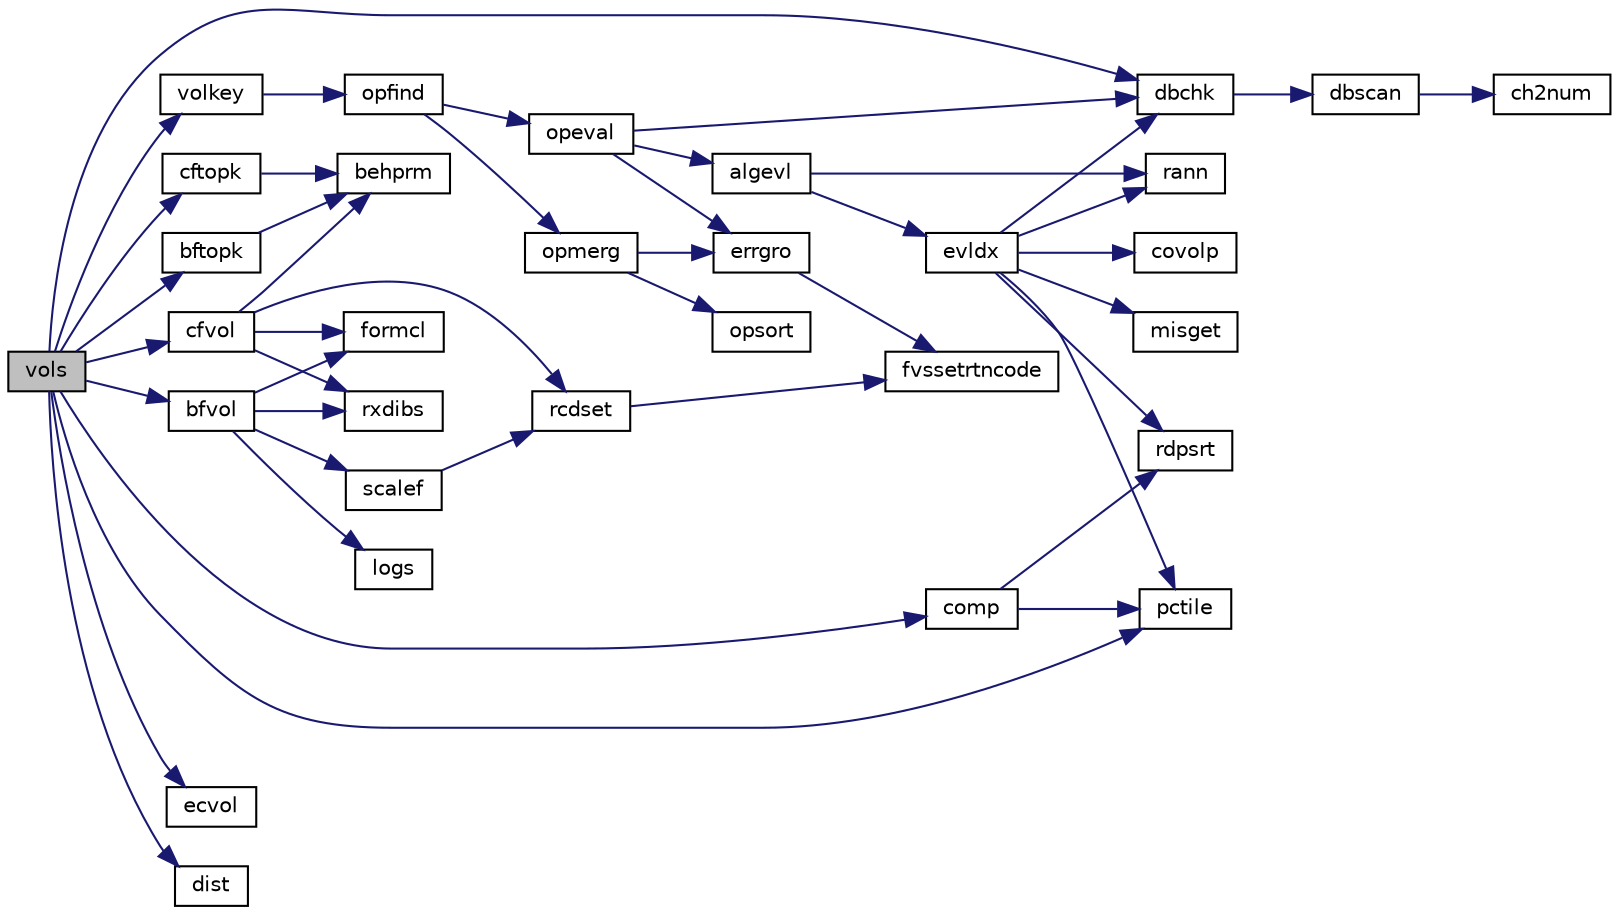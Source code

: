 digraph "vols"
{
  edge [fontname="Helvetica",fontsize="10",labelfontname="Helvetica",labelfontsize="10"];
  node [fontname="Helvetica",fontsize="10",shape=record];
  rankdir="LR";
  Node1 [label="vols",height=0.2,width=0.4,color="black", fillcolor="grey75", style="filled", fontcolor="black"];
  Node1 -> Node2 [color="midnightblue",fontsize="10",style="solid",fontname="Helvetica"];
  Node2 [label="dbchk",height=0.2,width=0.4,color="black", fillcolor="white", style="filled",URL="$dbchk_8f.html#a50e82b8d87ebaeb63d8e1abab05bc20b"];
  Node2 -> Node3 [color="midnightblue",fontsize="10",style="solid",fontname="Helvetica"];
  Node3 [label="dbscan",height=0.2,width=0.4,color="black", fillcolor="white", style="filled",URL="$dbscan_8f.html#a18f1eb65a1dbf6141e44b1ac4a10757e"];
  Node3 -> Node4 [color="midnightblue",fontsize="10",style="solid",fontname="Helvetica"];
  Node4 [label="ch2num",height=0.2,width=0.4,color="black", fillcolor="white", style="filled",URL="$ch2num_8f.html#acc5a9987290b4e6c8cfe65bd2cd93540"];
  Node1 -> Node5 [color="midnightblue",fontsize="10",style="solid",fontname="Helvetica"];
  Node5 [label="volkey",height=0.2,width=0.4,color="black", fillcolor="white", style="filled",URL="$volkey_8f.html#ac1245bd70d4b6a8320de798c7d012dad"];
  Node5 -> Node6 [color="midnightblue",fontsize="10",style="solid",fontname="Helvetica"];
  Node6 [label="opfind",height=0.2,width=0.4,color="black", fillcolor="white", style="filled",URL="$opfind_8f.html#a324ef558c0f597354b656e718563559e"];
  Node6 -> Node7 [color="midnightblue",fontsize="10",style="solid",fontname="Helvetica"];
  Node7 [label="opmerg",height=0.2,width=0.4,color="black", fillcolor="white", style="filled",URL="$opmerg_8f.html#a5d8719ff40889d676ef5684c77e348bf"];
  Node7 -> Node8 [color="midnightblue",fontsize="10",style="solid",fontname="Helvetica"];
  Node8 [label="errgro",height=0.2,width=0.4,color="black", fillcolor="white", style="filled",URL="$errgro_8f.html#a638bc8982f252f2894cb512c31d9890a"];
  Node8 -> Node9 [color="midnightblue",fontsize="10",style="solid",fontname="Helvetica"];
  Node9 [label="fvssetrtncode",height=0.2,width=0.4,color="black", fillcolor="white", style="filled",URL="$cmdline_8f.html#a079170808ee3336a99645e9e57dfe5a9"];
  Node7 -> Node10 [color="midnightblue",fontsize="10",style="solid",fontname="Helvetica"];
  Node10 [label="opsort",height=0.2,width=0.4,color="black", fillcolor="white", style="filled",URL="$opsort_8f.html#a6681e6cd0f66844e47a1ea085ef16452"];
  Node6 -> Node11 [color="midnightblue",fontsize="10",style="solid",fontname="Helvetica"];
  Node11 [label="opeval",height=0.2,width=0.4,color="black", fillcolor="white", style="filled",URL="$opeval_8f.html#a7f578a6ee493fc264a7af83a1fbdb14f"];
  Node11 -> Node2 [color="midnightblue",fontsize="10",style="solid",fontname="Helvetica"];
  Node11 -> Node12 [color="midnightblue",fontsize="10",style="solid",fontname="Helvetica"];
  Node12 [label="algevl",height=0.2,width=0.4,color="black", fillcolor="white", style="filled",URL="$algevl_8f.html#af247fcf48bbb347b22ae4f542c7b8ff4"];
  Node12 -> Node13 [color="midnightblue",fontsize="10",style="solid",fontname="Helvetica"];
  Node13 [label="rann",height=0.2,width=0.4,color="black", fillcolor="white", style="filled",URL="$rann_8f.html#adcf580f559b80223c24308901aeda3c0"];
  Node12 -> Node14 [color="midnightblue",fontsize="10",style="solid",fontname="Helvetica"];
  Node14 [label="evldx",height=0.2,width=0.4,color="black", fillcolor="white", style="filled",URL="$evldx_8f.html#adb0d63ac59f362dfb6e7b6cf34509669"];
  Node14 -> Node13 [color="midnightblue",fontsize="10",style="solid",fontname="Helvetica"];
  Node14 -> Node2 [color="midnightblue",fontsize="10",style="solid",fontname="Helvetica"];
  Node14 -> Node15 [color="midnightblue",fontsize="10",style="solid",fontname="Helvetica"];
  Node15 [label="misget",height=0.2,width=0.4,color="black", fillcolor="white", style="filled",URL="$misget_8f.html#a1287765232a4e41af838bb4967b34007"];
  Node14 -> Node16 [color="midnightblue",fontsize="10",style="solid",fontname="Helvetica"];
  Node16 [label="covolp",height=0.2,width=0.4,color="black", fillcolor="white", style="filled",URL="$covolp_8f.html#a03e184cd2613360b70dd021f8da2f5d6"];
  Node14 -> Node17 [color="midnightblue",fontsize="10",style="solid",fontname="Helvetica"];
  Node17 [label="rdpsrt",height=0.2,width=0.4,color="black", fillcolor="white", style="filled",URL="$rdpsrt_8f.html#a0f0c79b72af19ed56f74ee89ecae6877"];
  Node14 -> Node18 [color="midnightblue",fontsize="10",style="solid",fontname="Helvetica"];
  Node18 [label="pctile",height=0.2,width=0.4,color="black", fillcolor="white", style="filled",URL="$pctile_8f.html#a12d7263064b7cef81de7e72852800b83"];
  Node11 -> Node8 [color="midnightblue",fontsize="10",style="solid",fontname="Helvetica"];
  Node1 -> Node19 [color="midnightblue",fontsize="10",style="solid",fontname="Helvetica"];
  Node19 [label="cfvol",height=0.2,width=0.4,color="black", fillcolor="white", style="filled",URL="$cfvol_8f.html#ac762b1032a1c7c89000b2928a0fbb309"];
  Node19 -> Node20 [color="midnightblue",fontsize="10",style="solid",fontname="Helvetica"];
  Node20 [label="behprm",height=0.2,width=0.4,color="black", fillcolor="white", style="filled",URL="$behprm_8f.html#a894587cfd0e8af46ed1aad78d06d3153"];
  Node19 -> Node21 [color="midnightblue",fontsize="10",style="solid",fontname="Helvetica"];
  Node21 [label="formcl",height=0.2,width=0.4,color="black", fillcolor="white", style="filled",URL="$formcl_8f.html#a04dbb6aff6afd27ef10f419ea7469a1a"];
  Node19 -> Node22 [color="midnightblue",fontsize="10",style="solid",fontname="Helvetica"];
  Node22 [label="rxdibs",height=0.2,width=0.4,color="black", fillcolor="white", style="filled",URL="$rxdibs_8f.html#aaf759ba7b9a43f075ab6084a2367e0d2"];
  Node19 -> Node23 [color="midnightblue",fontsize="10",style="solid",fontname="Helvetica"];
  Node23 [label="rcdset",height=0.2,width=0.4,color="black", fillcolor="white", style="filled",URL="$rcdset_8f.html#a1dba8a40ee085d920a3ebb27fcd34a59"];
  Node23 -> Node9 [color="midnightblue",fontsize="10",style="solid",fontname="Helvetica"];
  Node1 -> Node24 [color="midnightblue",fontsize="10",style="solid",fontname="Helvetica"];
  Node24 [label="cftopk",height=0.2,width=0.4,color="black", fillcolor="white", style="filled",URL="$cftopk_8f.html#a9aa949d7e4071cdfe5f20fd51cef579c"];
  Node24 -> Node20 [color="midnightblue",fontsize="10",style="solid",fontname="Helvetica"];
  Node1 -> Node25 [color="midnightblue",fontsize="10",style="solid",fontname="Helvetica"];
  Node25 [label="ecvol",height=0.2,width=0.4,color="black", fillcolor="white", style="filled",URL="$ecvol_8f.html#a29f459e0eed765ed177960615c21b405"];
  Node1 -> Node26 [color="midnightblue",fontsize="10",style="solid",fontname="Helvetica"];
  Node26 [label="bfvol",height=0.2,width=0.4,color="black", fillcolor="white", style="filled",URL="$bfvol_8f.html#ad09d72f8dfca0c15eda3c3288a20b07c"];
  Node26 -> Node21 [color="midnightblue",fontsize="10",style="solid",fontname="Helvetica"];
  Node26 -> Node22 [color="midnightblue",fontsize="10",style="solid",fontname="Helvetica"];
  Node26 -> Node27 [color="midnightblue",fontsize="10",style="solid",fontname="Helvetica"];
  Node27 [label="scalef",height=0.2,width=0.4,color="black", fillcolor="white", style="filled",URL="$scalef_8f.html#a4cba03b2588de810e469de9abd1d2052"];
  Node27 -> Node23 [color="midnightblue",fontsize="10",style="solid",fontname="Helvetica"];
  Node26 -> Node28 [color="midnightblue",fontsize="10",style="solid",fontname="Helvetica"];
  Node28 [label="logs",height=0.2,width=0.4,color="black", fillcolor="white", style="filled",URL="$logs_8f.html#a4e3420b6394f547d90d87221d48824df"];
  Node1 -> Node29 [color="midnightblue",fontsize="10",style="solid",fontname="Helvetica"];
  Node29 [label="bftopk",height=0.2,width=0.4,color="black", fillcolor="white", style="filled",URL="$bftopk_8f.html#a508a14cf1aaab9fcc02fba766e654e8a"];
  Node29 -> Node20 [color="midnightblue",fontsize="10",style="solid",fontname="Helvetica"];
  Node1 -> Node30 [color="midnightblue",fontsize="10",style="solid",fontname="Helvetica"];
  Node30 [label="comp",height=0.2,width=0.4,color="black", fillcolor="white", style="filled",URL="$comp_8f.html#a30f9342dc1e45b4ae68c2cc2fac8b84c"];
  Node30 -> Node17 [color="midnightblue",fontsize="10",style="solid",fontname="Helvetica"];
  Node30 -> Node18 [color="midnightblue",fontsize="10",style="solid",fontname="Helvetica"];
  Node1 -> Node18 [color="midnightblue",fontsize="10",style="solid",fontname="Helvetica"];
  Node1 -> Node31 [color="midnightblue",fontsize="10",style="solid",fontname="Helvetica"];
  Node31 [label="dist",height=0.2,width=0.4,color="black", fillcolor="white", style="filled",URL="$dist_8f.html#afe8418c76796bf6d8e4a91ec63dd0b85"];
}
